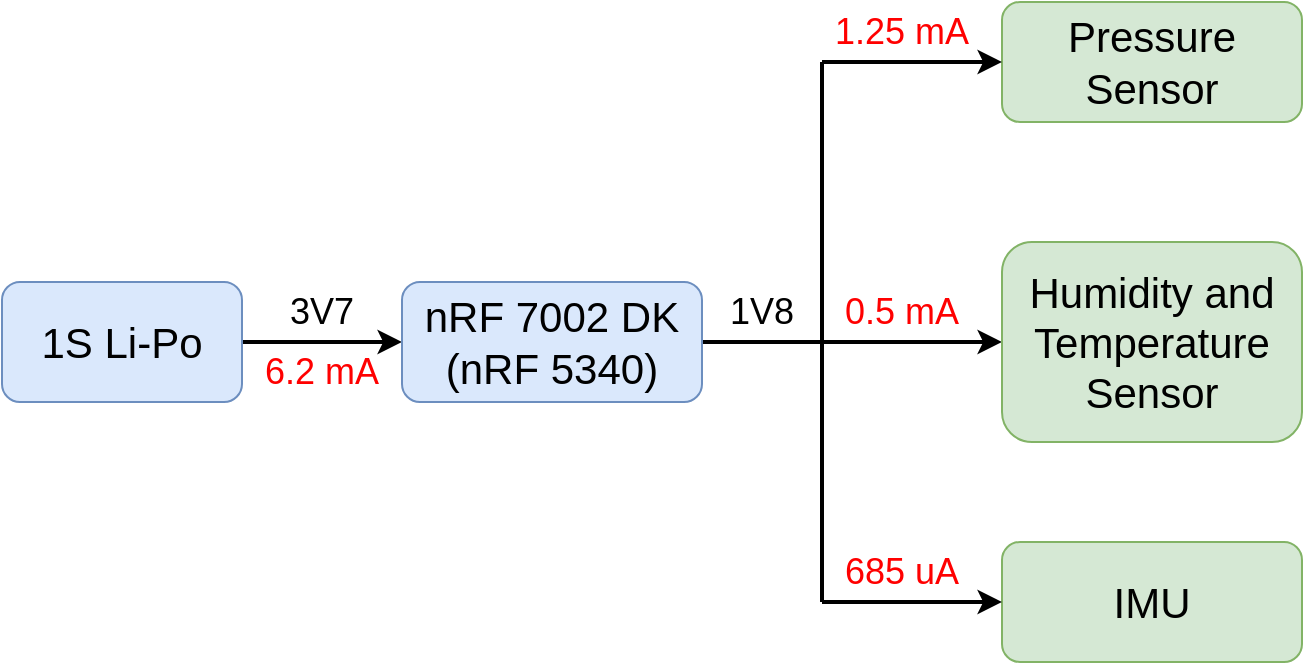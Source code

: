 <mxfile version="28.2.5">
  <diagram name="第 1 页" id="E2O9zqp3i6Xpa0Hee3S6">
    <mxGraphModel dx="1087" dy="760" grid="1" gridSize="10" guides="1" tooltips="1" connect="1" arrows="1" fold="1" page="1" pageScale="1" pageWidth="827" pageHeight="1169" math="0" shadow="0">
      <root>
        <mxCell id="0" />
        <mxCell id="1" parent="0" />
        <mxCell id="bbcPa2-DJn3oHMA3QkiS-9" value="" style="edgeStyle=orthogonalEdgeStyle;rounded=0;orthogonalLoop=1;jettySize=auto;html=1;startSize=11;strokeWidth=2;" edge="1" parent="1" source="bbcPa2-DJn3oHMA3QkiS-1" target="bbcPa2-DJn3oHMA3QkiS-2">
          <mxGeometry relative="1" as="geometry" />
        </mxCell>
        <mxCell id="bbcPa2-DJn3oHMA3QkiS-1" value="&lt;font style=&quot;font-size: 21px;&quot;&gt;1S Li-Po&lt;/font&gt;" style="rounded=1;whiteSpace=wrap;html=1;fillColor=#dae8fc;strokeColor=#6c8ebf;" vertex="1" parent="1">
          <mxGeometry x="30" y="220" width="120" height="60" as="geometry" />
        </mxCell>
        <mxCell id="bbcPa2-DJn3oHMA3QkiS-10" value="" style="edgeStyle=orthogonalEdgeStyle;rounded=0;orthogonalLoop=1;jettySize=auto;html=1;startSize=11;strokeWidth=2;" edge="1" parent="1" source="bbcPa2-DJn3oHMA3QkiS-2" target="bbcPa2-DJn3oHMA3QkiS-5">
          <mxGeometry relative="1" as="geometry" />
        </mxCell>
        <mxCell id="bbcPa2-DJn3oHMA3QkiS-2" value="&lt;font style=&quot;font-size: 21px;&quot;&gt;nRF 7002 DK&lt;/font&gt;&lt;div&gt;&lt;font style=&quot;font-size: 21px;&quot;&gt;(nRF 5340)&lt;/font&gt;&lt;/div&gt;" style="rounded=1;whiteSpace=wrap;html=1;fillColor=#dae8fc;strokeColor=#6c8ebf;" vertex="1" parent="1">
          <mxGeometry x="230" y="220" width="150" height="60" as="geometry" />
        </mxCell>
        <mxCell id="bbcPa2-DJn3oHMA3QkiS-3" value="&lt;span style=&quot;font-size: 21px;&quot;&gt;Pressure Sensor&lt;/span&gt;" style="rounded=1;whiteSpace=wrap;html=1;fillColor=#d5e8d4;strokeColor=#82b366;" vertex="1" parent="1">
          <mxGeometry x="530" y="80" width="150" height="60" as="geometry" />
        </mxCell>
        <mxCell id="bbcPa2-DJn3oHMA3QkiS-5" value="&lt;font style=&quot;font-size: 21px;&quot;&gt;Humidity and Temperature Sensor&lt;/font&gt;" style="rounded=1;whiteSpace=wrap;html=1;fillColor=#d5e8d4;strokeColor=#82b366;" vertex="1" parent="1">
          <mxGeometry x="530" y="200" width="150" height="100" as="geometry" />
        </mxCell>
        <mxCell id="bbcPa2-DJn3oHMA3QkiS-8" value="&lt;div&gt;&lt;span style=&quot;font-size: 21px; background-color: transparent; color: light-dark(rgb(0, 0, 0), rgb(255, 255, 255));&quot;&gt;IMU&lt;/span&gt;&lt;/div&gt;" style="rounded=1;whiteSpace=wrap;html=1;fillColor=#d5e8d4;strokeColor=#82b366;" vertex="1" parent="1">
          <mxGeometry x="530" y="350" width="150" height="60" as="geometry" />
        </mxCell>
        <mxCell id="bbcPa2-DJn3oHMA3QkiS-12" value="" style="endArrow=classic;html=1;rounded=0;entryX=0;entryY=0.5;entryDx=0;entryDy=0;startSize=11;strokeWidth=2;" edge="1" parent="1" target="bbcPa2-DJn3oHMA3QkiS-3">
          <mxGeometry width="50" height="50" relative="1" as="geometry">
            <mxPoint x="440" y="110" as="sourcePoint" />
            <mxPoint x="440" y="240" as="targetPoint" />
            <Array as="points">
              <mxPoint x="460" y="110" />
            </Array>
          </mxGeometry>
        </mxCell>
        <mxCell id="bbcPa2-DJn3oHMA3QkiS-13" value="" style="endArrow=classic;html=1;rounded=0;entryX=0;entryY=0.5;entryDx=0;entryDy=0;startSize=11;strokeWidth=2;" edge="1" parent="1" target="bbcPa2-DJn3oHMA3QkiS-8">
          <mxGeometry width="50" height="50" relative="1" as="geometry">
            <mxPoint x="440" y="380" as="sourcePoint" />
            <mxPoint x="440" y="240" as="targetPoint" />
          </mxGeometry>
        </mxCell>
        <mxCell id="bbcPa2-DJn3oHMA3QkiS-14" value="&lt;font style=&quot;font-size: 18px;&quot;&gt;3V7&lt;/font&gt;" style="text;html=1;align=center;verticalAlign=middle;whiteSpace=wrap;rounded=0;" vertex="1" parent="1">
          <mxGeometry x="160" y="220" width="60" height="30" as="geometry" />
        </mxCell>
        <mxCell id="bbcPa2-DJn3oHMA3QkiS-15" value="" style="endArrow=none;html=1;rounded=0;startSize=11;strokeWidth=2;" edge="1" parent="1">
          <mxGeometry width="50" height="50" relative="1" as="geometry">
            <mxPoint x="440" y="110" as="sourcePoint" />
            <mxPoint x="440" y="250" as="targetPoint" />
          </mxGeometry>
        </mxCell>
        <mxCell id="bbcPa2-DJn3oHMA3QkiS-16" value="" style="endArrow=none;html=1;rounded=0;startSize=11;strokeWidth=2;" edge="1" parent="1">
          <mxGeometry width="50" height="50" relative="1" as="geometry">
            <mxPoint x="440" y="250" as="sourcePoint" />
            <mxPoint x="440" y="380" as="targetPoint" />
          </mxGeometry>
        </mxCell>
        <mxCell id="bbcPa2-DJn3oHMA3QkiS-17" value="&lt;font style=&quot;font-size: 18px;&quot;&gt;1V8&lt;/font&gt;" style="text;html=1;align=center;verticalAlign=middle;whiteSpace=wrap;rounded=0;" vertex="1" parent="1">
          <mxGeometry x="380" y="220" width="60" height="30" as="geometry" />
        </mxCell>
        <mxCell id="bbcPa2-DJn3oHMA3QkiS-18" value="&lt;font style=&quot;font-size: 18px;&quot;&gt;1.25 mA&lt;/font&gt;" style="text;html=1;align=center;verticalAlign=middle;whiteSpace=wrap;rounded=0;fontColor=#FF0000;" vertex="1" parent="1">
          <mxGeometry x="440" y="80" width="80" height="30" as="geometry" />
        </mxCell>
        <mxCell id="bbcPa2-DJn3oHMA3QkiS-19" value="&lt;font style=&quot;font-size: 18px;&quot;&gt;0.5 mA&lt;/font&gt;" style="text;html=1;align=center;verticalAlign=middle;whiteSpace=wrap;rounded=0;fontColor=#FF0000;" vertex="1" parent="1">
          <mxGeometry x="440" y="220" width="80" height="30" as="geometry" />
        </mxCell>
        <mxCell id="bbcPa2-DJn3oHMA3QkiS-20" value="&lt;font style=&quot;font-size: 18px;&quot;&gt;685 uA&lt;/font&gt;" style="text;html=1;align=center;verticalAlign=middle;whiteSpace=wrap;rounded=0;fontColor=#FF0000;" vertex="1" parent="1">
          <mxGeometry x="440" y="350" width="80" height="30" as="geometry" />
        </mxCell>
        <mxCell id="bbcPa2-DJn3oHMA3QkiS-21" value="&lt;font style=&quot;font-size: 18px;&quot;&gt;6.2 mA&lt;/font&gt;" style="text;html=1;align=center;verticalAlign=middle;whiteSpace=wrap;rounded=0;fontColor=#FF0000;" vertex="1" parent="1">
          <mxGeometry x="160" y="250" width="60" height="30" as="geometry" />
        </mxCell>
      </root>
    </mxGraphModel>
  </diagram>
</mxfile>

